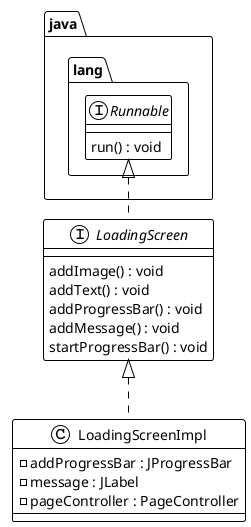 @startuml loading_screen
!theme plain

interface LoadingScreen{
    addImage() : void
    addText() : void
    addProgressBar() : void
    addMessage() : void
    startProgressBar() : void
}

interface java.lang.Runnable{
    run() : void
}

LoadingScreenImpl ..U|> LoadingScreen
LoadingScreen ..U|> java.lang.Runnable

class LoadingScreenImpl {
    - addProgressBar : JProgressBar
    - message : JLabel
    - pageController : PageController
}

@enduml